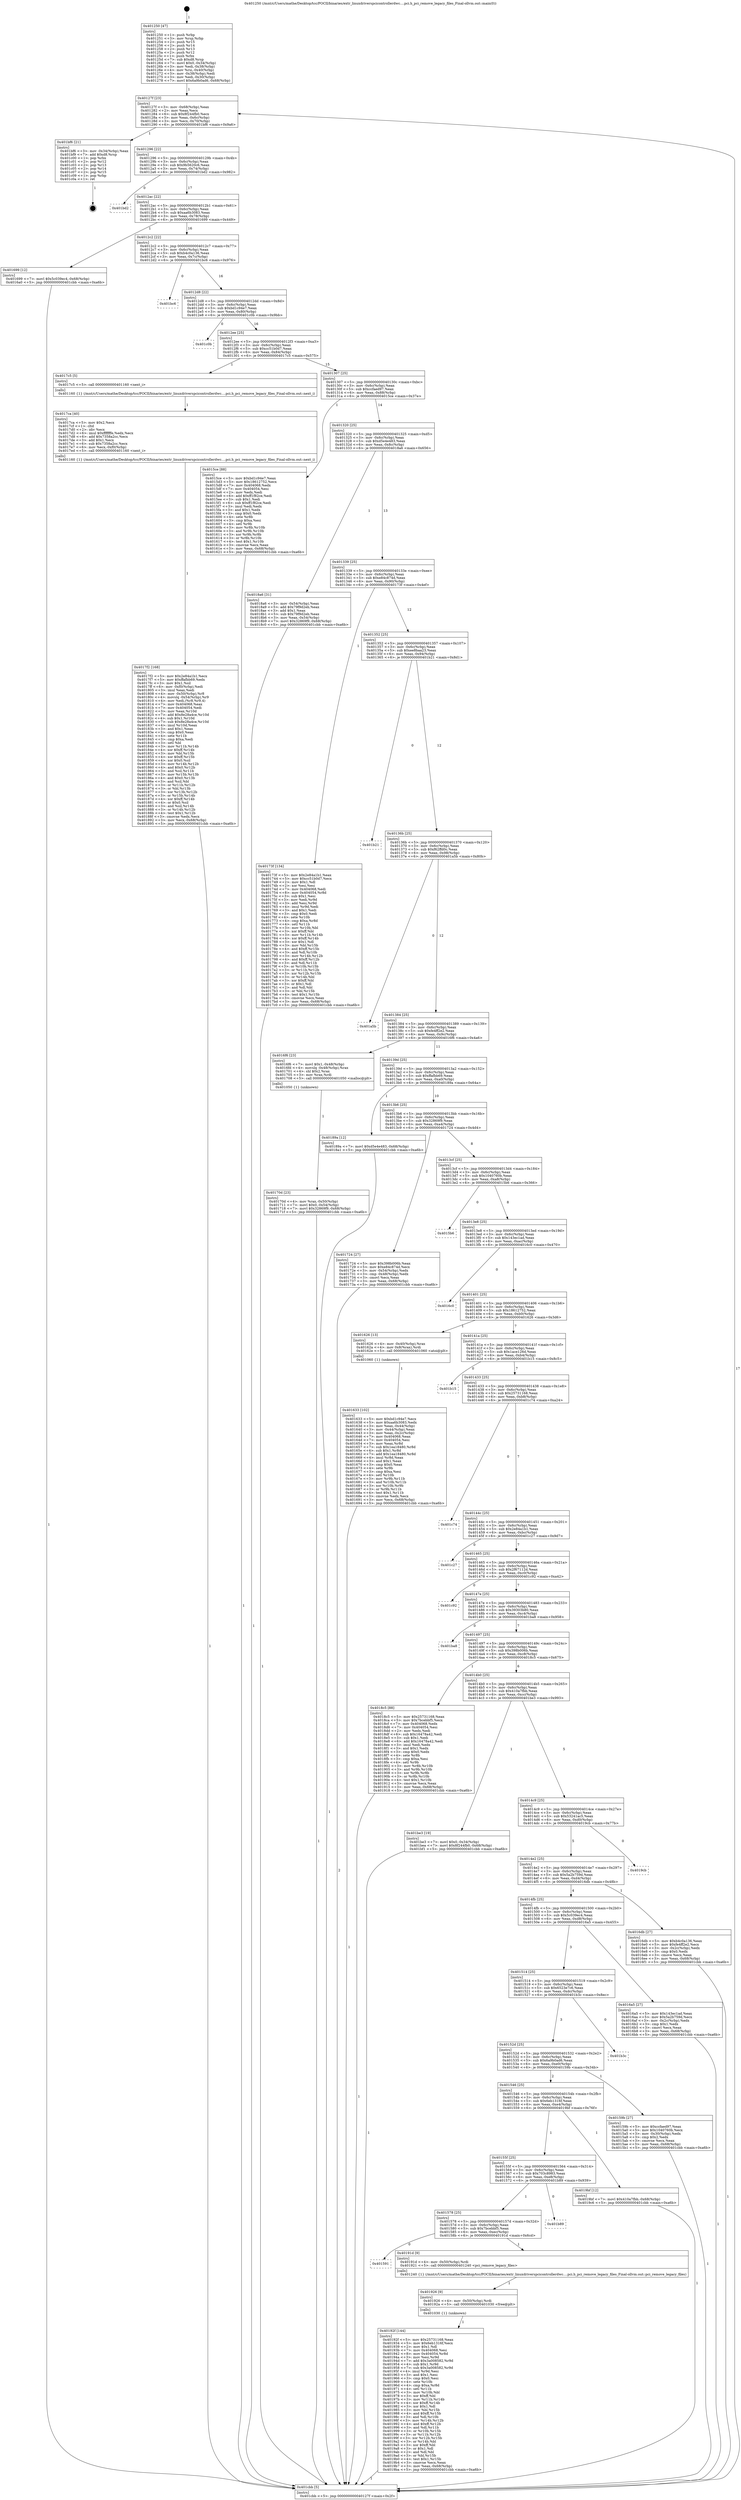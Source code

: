 digraph "0x401250" {
  label = "0x401250 (/mnt/c/Users/mathe/Desktop/tcc/POCII/binaries/extr_linuxdriverspcicontrollerdwc....pci.h_pci_remove_legacy_files_Final-ollvm.out::main(0))"
  labelloc = "t"
  node[shape=record]

  Entry [label="",width=0.3,height=0.3,shape=circle,fillcolor=black,style=filled]
  "0x40127f" [label="{
     0x40127f [23]\l
     | [instrs]\l
     &nbsp;&nbsp;0x40127f \<+3\>: mov -0x68(%rbp),%eax\l
     &nbsp;&nbsp;0x401282 \<+2\>: mov %eax,%ecx\l
     &nbsp;&nbsp;0x401284 \<+6\>: sub $0x8f244fb0,%ecx\l
     &nbsp;&nbsp;0x40128a \<+3\>: mov %eax,-0x6c(%rbp)\l
     &nbsp;&nbsp;0x40128d \<+3\>: mov %ecx,-0x70(%rbp)\l
     &nbsp;&nbsp;0x401290 \<+6\>: je 0000000000401bf6 \<main+0x9a6\>\l
  }"]
  "0x401bf6" [label="{
     0x401bf6 [21]\l
     | [instrs]\l
     &nbsp;&nbsp;0x401bf6 \<+3\>: mov -0x34(%rbp),%eax\l
     &nbsp;&nbsp;0x401bf9 \<+7\>: add $0xd8,%rsp\l
     &nbsp;&nbsp;0x401c00 \<+1\>: pop %rbx\l
     &nbsp;&nbsp;0x401c01 \<+2\>: pop %r12\l
     &nbsp;&nbsp;0x401c03 \<+2\>: pop %r13\l
     &nbsp;&nbsp;0x401c05 \<+2\>: pop %r14\l
     &nbsp;&nbsp;0x401c07 \<+2\>: pop %r15\l
     &nbsp;&nbsp;0x401c09 \<+1\>: pop %rbp\l
     &nbsp;&nbsp;0x401c0a \<+1\>: ret\l
  }"]
  "0x401296" [label="{
     0x401296 [22]\l
     | [instrs]\l
     &nbsp;&nbsp;0x401296 \<+5\>: jmp 000000000040129b \<main+0x4b\>\l
     &nbsp;&nbsp;0x40129b \<+3\>: mov -0x6c(%rbp),%eax\l
     &nbsp;&nbsp;0x40129e \<+5\>: sub $0x9b5620c6,%eax\l
     &nbsp;&nbsp;0x4012a3 \<+3\>: mov %eax,-0x74(%rbp)\l
     &nbsp;&nbsp;0x4012a6 \<+6\>: je 0000000000401bd2 \<main+0x982\>\l
  }"]
  Exit [label="",width=0.3,height=0.3,shape=circle,fillcolor=black,style=filled,peripheries=2]
  "0x401bd2" [label="{
     0x401bd2\l
  }", style=dashed]
  "0x4012ac" [label="{
     0x4012ac [22]\l
     | [instrs]\l
     &nbsp;&nbsp;0x4012ac \<+5\>: jmp 00000000004012b1 \<main+0x61\>\l
     &nbsp;&nbsp;0x4012b1 \<+3\>: mov -0x6c(%rbp),%eax\l
     &nbsp;&nbsp;0x4012b4 \<+5\>: sub $0xaa6b3083,%eax\l
     &nbsp;&nbsp;0x4012b9 \<+3\>: mov %eax,-0x78(%rbp)\l
     &nbsp;&nbsp;0x4012bc \<+6\>: je 0000000000401699 \<main+0x449\>\l
  }"]
  "0x40192f" [label="{
     0x40192f [144]\l
     | [instrs]\l
     &nbsp;&nbsp;0x40192f \<+5\>: mov $0x25731168,%eax\l
     &nbsp;&nbsp;0x401934 \<+5\>: mov $0x6eb1316f,%ecx\l
     &nbsp;&nbsp;0x401939 \<+2\>: mov $0x1,%dl\l
     &nbsp;&nbsp;0x40193b \<+7\>: mov 0x404068,%esi\l
     &nbsp;&nbsp;0x401942 \<+8\>: mov 0x404054,%r8d\l
     &nbsp;&nbsp;0x40194a \<+3\>: mov %esi,%r9d\l
     &nbsp;&nbsp;0x40194d \<+7\>: add $0x3a008582,%r9d\l
     &nbsp;&nbsp;0x401954 \<+4\>: sub $0x1,%r9d\l
     &nbsp;&nbsp;0x401958 \<+7\>: sub $0x3a008582,%r9d\l
     &nbsp;&nbsp;0x40195f \<+4\>: imul %r9d,%esi\l
     &nbsp;&nbsp;0x401963 \<+3\>: and $0x1,%esi\l
     &nbsp;&nbsp;0x401966 \<+3\>: cmp $0x0,%esi\l
     &nbsp;&nbsp;0x401969 \<+4\>: sete %r10b\l
     &nbsp;&nbsp;0x40196d \<+4\>: cmp $0xa,%r8d\l
     &nbsp;&nbsp;0x401971 \<+4\>: setl %r11b\l
     &nbsp;&nbsp;0x401975 \<+3\>: mov %r10b,%bl\l
     &nbsp;&nbsp;0x401978 \<+3\>: xor $0xff,%bl\l
     &nbsp;&nbsp;0x40197b \<+3\>: mov %r11b,%r14b\l
     &nbsp;&nbsp;0x40197e \<+4\>: xor $0xff,%r14b\l
     &nbsp;&nbsp;0x401982 \<+3\>: xor $0x1,%dl\l
     &nbsp;&nbsp;0x401985 \<+3\>: mov %bl,%r15b\l
     &nbsp;&nbsp;0x401988 \<+4\>: and $0xff,%r15b\l
     &nbsp;&nbsp;0x40198c \<+3\>: and %dl,%r10b\l
     &nbsp;&nbsp;0x40198f \<+3\>: mov %r14b,%r12b\l
     &nbsp;&nbsp;0x401992 \<+4\>: and $0xff,%r12b\l
     &nbsp;&nbsp;0x401996 \<+3\>: and %dl,%r11b\l
     &nbsp;&nbsp;0x401999 \<+3\>: or %r10b,%r15b\l
     &nbsp;&nbsp;0x40199c \<+3\>: or %r11b,%r12b\l
     &nbsp;&nbsp;0x40199f \<+3\>: xor %r12b,%r15b\l
     &nbsp;&nbsp;0x4019a2 \<+3\>: or %r14b,%bl\l
     &nbsp;&nbsp;0x4019a5 \<+3\>: xor $0xff,%bl\l
     &nbsp;&nbsp;0x4019a8 \<+3\>: or $0x1,%dl\l
     &nbsp;&nbsp;0x4019ab \<+2\>: and %dl,%bl\l
     &nbsp;&nbsp;0x4019ad \<+3\>: or %bl,%r15b\l
     &nbsp;&nbsp;0x4019b0 \<+4\>: test $0x1,%r15b\l
     &nbsp;&nbsp;0x4019b4 \<+3\>: cmovne %ecx,%eax\l
     &nbsp;&nbsp;0x4019b7 \<+3\>: mov %eax,-0x68(%rbp)\l
     &nbsp;&nbsp;0x4019ba \<+5\>: jmp 0000000000401cbb \<main+0xa6b\>\l
  }"]
  "0x401699" [label="{
     0x401699 [12]\l
     | [instrs]\l
     &nbsp;&nbsp;0x401699 \<+7\>: movl $0x5c039ec4,-0x68(%rbp)\l
     &nbsp;&nbsp;0x4016a0 \<+5\>: jmp 0000000000401cbb \<main+0xa6b\>\l
  }"]
  "0x4012c2" [label="{
     0x4012c2 [22]\l
     | [instrs]\l
     &nbsp;&nbsp;0x4012c2 \<+5\>: jmp 00000000004012c7 \<main+0x77\>\l
     &nbsp;&nbsp;0x4012c7 \<+3\>: mov -0x6c(%rbp),%eax\l
     &nbsp;&nbsp;0x4012ca \<+5\>: sub $0xb4c0a136,%eax\l
     &nbsp;&nbsp;0x4012cf \<+3\>: mov %eax,-0x7c(%rbp)\l
     &nbsp;&nbsp;0x4012d2 \<+6\>: je 0000000000401bc6 \<main+0x976\>\l
  }"]
  "0x401926" [label="{
     0x401926 [9]\l
     | [instrs]\l
     &nbsp;&nbsp;0x401926 \<+4\>: mov -0x50(%rbp),%rdi\l
     &nbsp;&nbsp;0x40192a \<+5\>: call 0000000000401030 \<free@plt\>\l
     | [calls]\l
     &nbsp;&nbsp;0x401030 \{1\} (unknown)\l
  }"]
  "0x401bc6" [label="{
     0x401bc6\l
  }", style=dashed]
  "0x4012d8" [label="{
     0x4012d8 [22]\l
     | [instrs]\l
     &nbsp;&nbsp;0x4012d8 \<+5\>: jmp 00000000004012dd \<main+0x8d\>\l
     &nbsp;&nbsp;0x4012dd \<+3\>: mov -0x6c(%rbp),%eax\l
     &nbsp;&nbsp;0x4012e0 \<+5\>: sub $0xbd1c94e7,%eax\l
     &nbsp;&nbsp;0x4012e5 \<+3\>: mov %eax,-0x80(%rbp)\l
     &nbsp;&nbsp;0x4012e8 \<+6\>: je 0000000000401c0b \<main+0x9bb\>\l
  }"]
  "0x401591" [label="{
     0x401591\l
  }", style=dashed]
  "0x401c0b" [label="{
     0x401c0b\l
  }", style=dashed]
  "0x4012ee" [label="{
     0x4012ee [25]\l
     | [instrs]\l
     &nbsp;&nbsp;0x4012ee \<+5\>: jmp 00000000004012f3 \<main+0xa3\>\l
     &nbsp;&nbsp;0x4012f3 \<+3\>: mov -0x6c(%rbp),%eax\l
     &nbsp;&nbsp;0x4012f6 \<+5\>: sub $0xcc51b0d7,%eax\l
     &nbsp;&nbsp;0x4012fb \<+6\>: mov %eax,-0x84(%rbp)\l
     &nbsp;&nbsp;0x401301 \<+6\>: je 00000000004017c5 \<main+0x575\>\l
  }"]
  "0x40191d" [label="{
     0x40191d [9]\l
     | [instrs]\l
     &nbsp;&nbsp;0x40191d \<+4\>: mov -0x50(%rbp),%rdi\l
     &nbsp;&nbsp;0x401921 \<+5\>: call 0000000000401240 \<pci_remove_legacy_files\>\l
     | [calls]\l
     &nbsp;&nbsp;0x401240 \{1\} (/mnt/c/Users/mathe/Desktop/tcc/POCII/binaries/extr_linuxdriverspcicontrollerdwc....pci.h_pci_remove_legacy_files_Final-ollvm.out::pci_remove_legacy_files)\l
  }"]
  "0x4017c5" [label="{
     0x4017c5 [5]\l
     | [instrs]\l
     &nbsp;&nbsp;0x4017c5 \<+5\>: call 0000000000401160 \<next_i\>\l
     | [calls]\l
     &nbsp;&nbsp;0x401160 \{1\} (/mnt/c/Users/mathe/Desktop/tcc/POCII/binaries/extr_linuxdriverspcicontrollerdwc....pci.h_pci_remove_legacy_files_Final-ollvm.out::next_i)\l
  }"]
  "0x401307" [label="{
     0x401307 [25]\l
     | [instrs]\l
     &nbsp;&nbsp;0x401307 \<+5\>: jmp 000000000040130c \<main+0xbc\>\l
     &nbsp;&nbsp;0x40130c \<+3\>: mov -0x6c(%rbp),%eax\l
     &nbsp;&nbsp;0x40130f \<+5\>: sub $0xccfaed97,%eax\l
     &nbsp;&nbsp;0x401314 \<+6\>: mov %eax,-0x88(%rbp)\l
     &nbsp;&nbsp;0x40131a \<+6\>: je 00000000004015ce \<main+0x37e\>\l
  }"]
  "0x401578" [label="{
     0x401578 [25]\l
     | [instrs]\l
     &nbsp;&nbsp;0x401578 \<+5\>: jmp 000000000040157d \<main+0x32d\>\l
     &nbsp;&nbsp;0x40157d \<+3\>: mov -0x6c(%rbp),%eax\l
     &nbsp;&nbsp;0x401580 \<+5\>: sub $0x7bcebbf5,%eax\l
     &nbsp;&nbsp;0x401585 \<+6\>: mov %eax,-0xec(%rbp)\l
     &nbsp;&nbsp;0x40158b \<+6\>: je 000000000040191d \<main+0x6cd\>\l
  }"]
  "0x4015ce" [label="{
     0x4015ce [88]\l
     | [instrs]\l
     &nbsp;&nbsp;0x4015ce \<+5\>: mov $0xbd1c94e7,%eax\l
     &nbsp;&nbsp;0x4015d3 \<+5\>: mov $0x18612752,%ecx\l
     &nbsp;&nbsp;0x4015d8 \<+7\>: mov 0x404068,%edx\l
     &nbsp;&nbsp;0x4015df \<+7\>: mov 0x404054,%esi\l
     &nbsp;&nbsp;0x4015e6 \<+2\>: mov %edx,%edi\l
     &nbsp;&nbsp;0x4015e8 \<+6\>: add $0xff1f82ce,%edi\l
     &nbsp;&nbsp;0x4015ee \<+3\>: sub $0x1,%edi\l
     &nbsp;&nbsp;0x4015f1 \<+6\>: sub $0xff1f82ce,%edi\l
     &nbsp;&nbsp;0x4015f7 \<+3\>: imul %edi,%edx\l
     &nbsp;&nbsp;0x4015fa \<+3\>: and $0x1,%edx\l
     &nbsp;&nbsp;0x4015fd \<+3\>: cmp $0x0,%edx\l
     &nbsp;&nbsp;0x401600 \<+4\>: sete %r8b\l
     &nbsp;&nbsp;0x401604 \<+3\>: cmp $0xa,%esi\l
     &nbsp;&nbsp;0x401607 \<+4\>: setl %r9b\l
     &nbsp;&nbsp;0x40160b \<+3\>: mov %r8b,%r10b\l
     &nbsp;&nbsp;0x40160e \<+3\>: and %r9b,%r10b\l
     &nbsp;&nbsp;0x401611 \<+3\>: xor %r9b,%r8b\l
     &nbsp;&nbsp;0x401614 \<+3\>: or %r8b,%r10b\l
     &nbsp;&nbsp;0x401617 \<+4\>: test $0x1,%r10b\l
     &nbsp;&nbsp;0x40161b \<+3\>: cmovne %ecx,%eax\l
     &nbsp;&nbsp;0x40161e \<+3\>: mov %eax,-0x68(%rbp)\l
     &nbsp;&nbsp;0x401621 \<+5\>: jmp 0000000000401cbb \<main+0xa6b\>\l
  }"]
  "0x401320" [label="{
     0x401320 [25]\l
     | [instrs]\l
     &nbsp;&nbsp;0x401320 \<+5\>: jmp 0000000000401325 \<main+0xd5\>\l
     &nbsp;&nbsp;0x401325 \<+3\>: mov -0x6c(%rbp),%eax\l
     &nbsp;&nbsp;0x401328 \<+5\>: sub $0xd5e4e483,%eax\l
     &nbsp;&nbsp;0x40132d \<+6\>: mov %eax,-0x8c(%rbp)\l
     &nbsp;&nbsp;0x401333 \<+6\>: je 00000000004018a6 \<main+0x656\>\l
  }"]
  "0x401b89" [label="{
     0x401b89\l
  }", style=dashed]
  "0x4018a6" [label="{
     0x4018a6 [31]\l
     | [instrs]\l
     &nbsp;&nbsp;0x4018a6 \<+3\>: mov -0x54(%rbp),%eax\l
     &nbsp;&nbsp;0x4018a9 \<+5\>: add $0x79f9d2eb,%eax\l
     &nbsp;&nbsp;0x4018ae \<+3\>: add $0x1,%eax\l
     &nbsp;&nbsp;0x4018b1 \<+5\>: sub $0x79f9d2eb,%eax\l
     &nbsp;&nbsp;0x4018b6 \<+3\>: mov %eax,-0x54(%rbp)\l
     &nbsp;&nbsp;0x4018b9 \<+7\>: movl $0x32869f9,-0x68(%rbp)\l
     &nbsp;&nbsp;0x4018c0 \<+5\>: jmp 0000000000401cbb \<main+0xa6b\>\l
  }"]
  "0x401339" [label="{
     0x401339 [25]\l
     | [instrs]\l
     &nbsp;&nbsp;0x401339 \<+5\>: jmp 000000000040133e \<main+0xee\>\l
     &nbsp;&nbsp;0x40133e \<+3\>: mov -0x6c(%rbp),%eax\l
     &nbsp;&nbsp;0x401341 \<+5\>: sub $0xe84c874d,%eax\l
     &nbsp;&nbsp;0x401346 \<+6\>: mov %eax,-0x90(%rbp)\l
     &nbsp;&nbsp;0x40134c \<+6\>: je 000000000040173f \<main+0x4ef\>\l
  }"]
  "0x40155f" [label="{
     0x40155f [25]\l
     | [instrs]\l
     &nbsp;&nbsp;0x40155f \<+5\>: jmp 0000000000401564 \<main+0x314\>\l
     &nbsp;&nbsp;0x401564 \<+3\>: mov -0x6c(%rbp),%eax\l
     &nbsp;&nbsp;0x401567 \<+5\>: sub $0x703c8983,%eax\l
     &nbsp;&nbsp;0x40156c \<+6\>: mov %eax,-0xe8(%rbp)\l
     &nbsp;&nbsp;0x401572 \<+6\>: je 0000000000401b89 \<main+0x939\>\l
  }"]
  "0x40173f" [label="{
     0x40173f [134]\l
     | [instrs]\l
     &nbsp;&nbsp;0x40173f \<+5\>: mov $0x2e84a1b1,%eax\l
     &nbsp;&nbsp;0x401744 \<+5\>: mov $0xcc51b0d7,%ecx\l
     &nbsp;&nbsp;0x401749 \<+2\>: mov $0x1,%dl\l
     &nbsp;&nbsp;0x40174b \<+2\>: xor %esi,%esi\l
     &nbsp;&nbsp;0x40174d \<+7\>: mov 0x404068,%edi\l
     &nbsp;&nbsp;0x401754 \<+8\>: mov 0x404054,%r8d\l
     &nbsp;&nbsp;0x40175c \<+3\>: sub $0x1,%esi\l
     &nbsp;&nbsp;0x40175f \<+3\>: mov %edi,%r9d\l
     &nbsp;&nbsp;0x401762 \<+3\>: add %esi,%r9d\l
     &nbsp;&nbsp;0x401765 \<+4\>: imul %r9d,%edi\l
     &nbsp;&nbsp;0x401769 \<+3\>: and $0x1,%edi\l
     &nbsp;&nbsp;0x40176c \<+3\>: cmp $0x0,%edi\l
     &nbsp;&nbsp;0x40176f \<+4\>: sete %r10b\l
     &nbsp;&nbsp;0x401773 \<+4\>: cmp $0xa,%r8d\l
     &nbsp;&nbsp;0x401777 \<+4\>: setl %r11b\l
     &nbsp;&nbsp;0x40177b \<+3\>: mov %r10b,%bl\l
     &nbsp;&nbsp;0x40177e \<+3\>: xor $0xff,%bl\l
     &nbsp;&nbsp;0x401781 \<+3\>: mov %r11b,%r14b\l
     &nbsp;&nbsp;0x401784 \<+4\>: xor $0xff,%r14b\l
     &nbsp;&nbsp;0x401788 \<+3\>: xor $0x1,%dl\l
     &nbsp;&nbsp;0x40178b \<+3\>: mov %bl,%r15b\l
     &nbsp;&nbsp;0x40178e \<+4\>: and $0xff,%r15b\l
     &nbsp;&nbsp;0x401792 \<+3\>: and %dl,%r10b\l
     &nbsp;&nbsp;0x401795 \<+3\>: mov %r14b,%r12b\l
     &nbsp;&nbsp;0x401798 \<+4\>: and $0xff,%r12b\l
     &nbsp;&nbsp;0x40179c \<+3\>: and %dl,%r11b\l
     &nbsp;&nbsp;0x40179f \<+3\>: or %r10b,%r15b\l
     &nbsp;&nbsp;0x4017a2 \<+3\>: or %r11b,%r12b\l
     &nbsp;&nbsp;0x4017a5 \<+3\>: xor %r12b,%r15b\l
     &nbsp;&nbsp;0x4017a8 \<+3\>: or %r14b,%bl\l
     &nbsp;&nbsp;0x4017ab \<+3\>: xor $0xff,%bl\l
     &nbsp;&nbsp;0x4017ae \<+3\>: or $0x1,%dl\l
     &nbsp;&nbsp;0x4017b1 \<+2\>: and %dl,%bl\l
     &nbsp;&nbsp;0x4017b3 \<+3\>: or %bl,%r15b\l
     &nbsp;&nbsp;0x4017b6 \<+4\>: test $0x1,%r15b\l
     &nbsp;&nbsp;0x4017ba \<+3\>: cmovne %ecx,%eax\l
     &nbsp;&nbsp;0x4017bd \<+3\>: mov %eax,-0x68(%rbp)\l
     &nbsp;&nbsp;0x4017c0 \<+5\>: jmp 0000000000401cbb \<main+0xa6b\>\l
  }"]
  "0x401352" [label="{
     0x401352 [25]\l
     | [instrs]\l
     &nbsp;&nbsp;0x401352 \<+5\>: jmp 0000000000401357 \<main+0x107\>\l
     &nbsp;&nbsp;0x401357 \<+3\>: mov -0x6c(%rbp),%eax\l
     &nbsp;&nbsp;0x40135a \<+5\>: sub $0xee8baa23,%eax\l
     &nbsp;&nbsp;0x40135f \<+6\>: mov %eax,-0x94(%rbp)\l
     &nbsp;&nbsp;0x401365 \<+6\>: je 0000000000401b21 \<main+0x8d1\>\l
  }"]
  "0x4019bf" [label="{
     0x4019bf [12]\l
     | [instrs]\l
     &nbsp;&nbsp;0x4019bf \<+7\>: movl $0x410a7fbb,-0x68(%rbp)\l
     &nbsp;&nbsp;0x4019c6 \<+5\>: jmp 0000000000401cbb \<main+0xa6b\>\l
  }"]
  "0x401b21" [label="{
     0x401b21\l
  }", style=dashed]
  "0x40136b" [label="{
     0x40136b [25]\l
     | [instrs]\l
     &nbsp;&nbsp;0x40136b \<+5\>: jmp 0000000000401370 \<main+0x120\>\l
     &nbsp;&nbsp;0x401370 \<+3\>: mov -0x6c(%rbp),%eax\l
     &nbsp;&nbsp;0x401373 \<+5\>: sub $0xf62ffd0c,%eax\l
     &nbsp;&nbsp;0x401378 \<+6\>: mov %eax,-0x98(%rbp)\l
     &nbsp;&nbsp;0x40137e \<+6\>: je 0000000000401a5b \<main+0x80b\>\l
  }"]
  "0x4017f2" [label="{
     0x4017f2 [168]\l
     | [instrs]\l
     &nbsp;&nbsp;0x4017f2 \<+5\>: mov $0x2e84a1b1,%ecx\l
     &nbsp;&nbsp;0x4017f7 \<+5\>: mov $0xffafbb69,%edx\l
     &nbsp;&nbsp;0x4017fc \<+3\>: mov $0x1,%sil\l
     &nbsp;&nbsp;0x4017ff \<+6\>: mov -0xf0(%rbp),%edi\l
     &nbsp;&nbsp;0x401805 \<+3\>: imul %eax,%edi\l
     &nbsp;&nbsp;0x401808 \<+4\>: mov -0x50(%rbp),%r8\l
     &nbsp;&nbsp;0x40180c \<+4\>: movslq -0x54(%rbp),%r9\l
     &nbsp;&nbsp;0x401810 \<+4\>: mov %edi,(%r8,%r9,4)\l
     &nbsp;&nbsp;0x401814 \<+7\>: mov 0x404068,%eax\l
     &nbsp;&nbsp;0x40181b \<+7\>: mov 0x404054,%edi\l
     &nbsp;&nbsp;0x401822 \<+3\>: mov %eax,%r10d\l
     &nbsp;&nbsp;0x401825 \<+7\>: add $0x8e28a4ce,%r10d\l
     &nbsp;&nbsp;0x40182c \<+4\>: sub $0x1,%r10d\l
     &nbsp;&nbsp;0x401830 \<+7\>: sub $0x8e28a4ce,%r10d\l
     &nbsp;&nbsp;0x401837 \<+4\>: imul %r10d,%eax\l
     &nbsp;&nbsp;0x40183b \<+3\>: and $0x1,%eax\l
     &nbsp;&nbsp;0x40183e \<+3\>: cmp $0x0,%eax\l
     &nbsp;&nbsp;0x401841 \<+4\>: sete %r11b\l
     &nbsp;&nbsp;0x401845 \<+3\>: cmp $0xa,%edi\l
     &nbsp;&nbsp;0x401848 \<+3\>: setl %bl\l
     &nbsp;&nbsp;0x40184b \<+3\>: mov %r11b,%r14b\l
     &nbsp;&nbsp;0x40184e \<+4\>: xor $0xff,%r14b\l
     &nbsp;&nbsp;0x401852 \<+3\>: mov %bl,%r15b\l
     &nbsp;&nbsp;0x401855 \<+4\>: xor $0xff,%r15b\l
     &nbsp;&nbsp;0x401859 \<+4\>: xor $0x0,%sil\l
     &nbsp;&nbsp;0x40185d \<+3\>: mov %r14b,%r12b\l
     &nbsp;&nbsp;0x401860 \<+4\>: and $0x0,%r12b\l
     &nbsp;&nbsp;0x401864 \<+3\>: and %sil,%r11b\l
     &nbsp;&nbsp;0x401867 \<+3\>: mov %r15b,%r13b\l
     &nbsp;&nbsp;0x40186a \<+4\>: and $0x0,%r13b\l
     &nbsp;&nbsp;0x40186e \<+3\>: and %sil,%bl\l
     &nbsp;&nbsp;0x401871 \<+3\>: or %r11b,%r12b\l
     &nbsp;&nbsp;0x401874 \<+3\>: or %bl,%r13b\l
     &nbsp;&nbsp;0x401877 \<+3\>: xor %r13b,%r12b\l
     &nbsp;&nbsp;0x40187a \<+3\>: or %r15b,%r14b\l
     &nbsp;&nbsp;0x40187d \<+4\>: xor $0xff,%r14b\l
     &nbsp;&nbsp;0x401881 \<+4\>: or $0x0,%sil\l
     &nbsp;&nbsp;0x401885 \<+3\>: and %sil,%r14b\l
     &nbsp;&nbsp;0x401888 \<+3\>: or %r14b,%r12b\l
     &nbsp;&nbsp;0x40188b \<+4\>: test $0x1,%r12b\l
     &nbsp;&nbsp;0x40188f \<+3\>: cmovne %edx,%ecx\l
     &nbsp;&nbsp;0x401892 \<+3\>: mov %ecx,-0x68(%rbp)\l
     &nbsp;&nbsp;0x401895 \<+5\>: jmp 0000000000401cbb \<main+0xa6b\>\l
  }"]
  "0x401a5b" [label="{
     0x401a5b\l
  }", style=dashed]
  "0x401384" [label="{
     0x401384 [25]\l
     | [instrs]\l
     &nbsp;&nbsp;0x401384 \<+5\>: jmp 0000000000401389 \<main+0x139\>\l
     &nbsp;&nbsp;0x401389 \<+3\>: mov -0x6c(%rbp),%eax\l
     &nbsp;&nbsp;0x40138c \<+5\>: sub $0xfe4ff2e2,%eax\l
     &nbsp;&nbsp;0x401391 \<+6\>: mov %eax,-0x9c(%rbp)\l
     &nbsp;&nbsp;0x401397 \<+6\>: je 00000000004016f6 \<main+0x4a6\>\l
  }"]
  "0x4017ca" [label="{
     0x4017ca [40]\l
     | [instrs]\l
     &nbsp;&nbsp;0x4017ca \<+5\>: mov $0x2,%ecx\l
     &nbsp;&nbsp;0x4017cf \<+1\>: cltd\l
     &nbsp;&nbsp;0x4017d0 \<+2\>: idiv %ecx\l
     &nbsp;&nbsp;0x4017d2 \<+6\>: imul $0xfffffffe,%edx,%ecx\l
     &nbsp;&nbsp;0x4017d8 \<+6\>: add $0x7358a2cc,%ecx\l
     &nbsp;&nbsp;0x4017de \<+3\>: add $0x1,%ecx\l
     &nbsp;&nbsp;0x4017e1 \<+6\>: sub $0x7358a2cc,%ecx\l
     &nbsp;&nbsp;0x4017e7 \<+6\>: mov %ecx,-0xf0(%rbp)\l
     &nbsp;&nbsp;0x4017ed \<+5\>: call 0000000000401160 \<next_i\>\l
     | [calls]\l
     &nbsp;&nbsp;0x401160 \{1\} (/mnt/c/Users/mathe/Desktop/tcc/POCII/binaries/extr_linuxdriverspcicontrollerdwc....pci.h_pci_remove_legacy_files_Final-ollvm.out::next_i)\l
  }"]
  "0x4016f6" [label="{
     0x4016f6 [23]\l
     | [instrs]\l
     &nbsp;&nbsp;0x4016f6 \<+7\>: movl $0x1,-0x48(%rbp)\l
     &nbsp;&nbsp;0x4016fd \<+4\>: movslq -0x48(%rbp),%rax\l
     &nbsp;&nbsp;0x401701 \<+4\>: shl $0x2,%rax\l
     &nbsp;&nbsp;0x401705 \<+3\>: mov %rax,%rdi\l
     &nbsp;&nbsp;0x401708 \<+5\>: call 0000000000401050 \<malloc@plt\>\l
     | [calls]\l
     &nbsp;&nbsp;0x401050 \{1\} (unknown)\l
  }"]
  "0x40139d" [label="{
     0x40139d [25]\l
     | [instrs]\l
     &nbsp;&nbsp;0x40139d \<+5\>: jmp 00000000004013a2 \<main+0x152\>\l
     &nbsp;&nbsp;0x4013a2 \<+3\>: mov -0x6c(%rbp),%eax\l
     &nbsp;&nbsp;0x4013a5 \<+5\>: sub $0xffafbb69,%eax\l
     &nbsp;&nbsp;0x4013aa \<+6\>: mov %eax,-0xa0(%rbp)\l
     &nbsp;&nbsp;0x4013b0 \<+6\>: je 000000000040189a \<main+0x64a\>\l
  }"]
  "0x40170d" [label="{
     0x40170d [23]\l
     | [instrs]\l
     &nbsp;&nbsp;0x40170d \<+4\>: mov %rax,-0x50(%rbp)\l
     &nbsp;&nbsp;0x401711 \<+7\>: movl $0x0,-0x54(%rbp)\l
     &nbsp;&nbsp;0x401718 \<+7\>: movl $0x32869f9,-0x68(%rbp)\l
     &nbsp;&nbsp;0x40171f \<+5\>: jmp 0000000000401cbb \<main+0xa6b\>\l
  }"]
  "0x40189a" [label="{
     0x40189a [12]\l
     | [instrs]\l
     &nbsp;&nbsp;0x40189a \<+7\>: movl $0xd5e4e483,-0x68(%rbp)\l
     &nbsp;&nbsp;0x4018a1 \<+5\>: jmp 0000000000401cbb \<main+0xa6b\>\l
  }"]
  "0x4013b6" [label="{
     0x4013b6 [25]\l
     | [instrs]\l
     &nbsp;&nbsp;0x4013b6 \<+5\>: jmp 00000000004013bb \<main+0x16b\>\l
     &nbsp;&nbsp;0x4013bb \<+3\>: mov -0x6c(%rbp),%eax\l
     &nbsp;&nbsp;0x4013be \<+5\>: sub $0x32869f9,%eax\l
     &nbsp;&nbsp;0x4013c3 \<+6\>: mov %eax,-0xa4(%rbp)\l
     &nbsp;&nbsp;0x4013c9 \<+6\>: je 0000000000401724 \<main+0x4d4\>\l
  }"]
  "0x401633" [label="{
     0x401633 [102]\l
     | [instrs]\l
     &nbsp;&nbsp;0x401633 \<+5\>: mov $0xbd1c94e7,%ecx\l
     &nbsp;&nbsp;0x401638 \<+5\>: mov $0xaa6b3083,%edx\l
     &nbsp;&nbsp;0x40163d \<+3\>: mov %eax,-0x44(%rbp)\l
     &nbsp;&nbsp;0x401640 \<+3\>: mov -0x44(%rbp),%eax\l
     &nbsp;&nbsp;0x401643 \<+3\>: mov %eax,-0x2c(%rbp)\l
     &nbsp;&nbsp;0x401646 \<+7\>: mov 0x404068,%eax\l
     &nbsp;&nbsp;0x40164d \<+7\>: mov 0x404054,%esi\l
     &nbsp;&nbsp;0x401654 \<+3\>: mov %eax,%r8d\l
     &nbsp;&nbsp;0x401657 \<+7\>: sub $0x1ea18480,%r8d\l
     &nbsp;&nbsp;0x40165e \<+4\>: sub $0x1,%r8d\l
     &nbsp;&nbsp;0x401662 \<+7\>: add $0x1ea18480,%r8d\l
     &nbsp;&nbsp;0x401669 \<+4\>: imul %r8d,%eax\l
     &nbsp;&nbsp;0x40166d \<+3\>: and $0x1,%eax\l
     &nbsp;&nbsp;0x401670 \<+3\>: cmp $0x0,%eax\l
     &nbsp;&nbsp;0x401673 \<+4\>: sete %r9b\l
     &nbsp;&nbsp;0x401677 \<+3\>: cmp $0xa,%esi\l
     &nbsp;&nbsp;0x40167a \<+4\>: setl %r10b\l
     &nbsp;&nbsp;0x40167e \<+3\>: mov %r9b,%r11b\l
     &nbsp;&nbsp;0x401681 \<+3\>: and %r10b,%r11b\l
     &nbsp;&nbsp;0x401684 \<+3\>: xor %r10b,%r9b\l
     &nbsp;&nbsp;0x401687 \<+3\>: or %r9b,%r11b\l
     &nbsp;&nbsp;0x40168a \<+4\>: test $0x1,%r11b\l
     &nbsp;&nbsp;0x40168e \<+3\>: cmovne %edx,%ecx\l
     &nbsp;&nbsp;0x401691 \<+3\>: mov %ecx,-0x68(%rbp)\l
     &nbsp;&nbsp;0x401694 \<+5\>: jmp 0000000000401cbb \<main+0xa6b\>\l
  }"]
  "0x401724" [label="{
     0x401724 [27]\l
     | [instrs]\l
     &nbsp;&nbsp;0x401724 \<+5\>: mov $0x398b006b,%eax\l
     &nbsp;&nbsp;0x401729 \<+5\>: mov $0xe84c874d,%ecx\l
     &nbsp;&nbsp;0x40172e \<+3\>: mov -0x54(%rbp),%edx\l
     &nbsp;&nbsp;0x401731 \<+3\>: cmp -0x48(%rbp),%edx\l
     &nbsp;&nbsp;0x401734 \<+3\>: cmovl %ecx,%eax\l
     &nbsp;&nbsp;0x401737 \<+3\>: mov %eax,-0x68(%rbp)\l
     &nbsp;&nbsp;0x40173a \<+5\>: jmp 0000000000401cbb \<main+0xa6b\>\l
  }"]
  "0x4013cf" [label="{
     0x4013cf [25]\l
     | [instrs]\l
     &nbsp;&nbsp;0x4013cf \<+5\>: jmp 00000000004013d4 \<main+0x184\>\l
     &nbsp;&nbsp;0x4013d4 \<+3\>: mov -0x6c(%rbp),%eax\l
     &nbsp;&nbsp;0x4013d7 \<+5\>: sub $0x1040760b,%eax\l
     &nbsp;&nbsp;0x4013dc \<+6\>: mov %eax,-0xa8(%rbp)\l
     &nbsp;&nbsp;0x4013e2 \<+6\>: je 00000000004015b6 \<main+0x366\>\l
  }"]
  "0x401250" [label="{
     0x401250 [47]\l
     | [instrs]\l
     &nbsp;&nbsp;0x401250 \<+1\>: push %rbp\l
     &nbsp;&nbsp;0x401251 \<+3\>: mov %rsp,%rbp\l
     &nbsp;&nbsp;0x401254 \<+2\>: push %r15\l
     &nbsp;&nbsp;0x401256 \<+2\>: push %r14\l
     &nbsp;&nbsp;0x401258 \<+2\>: push %r13\l
     &nbsp;&nbsp;0x40125a \<+2\>: push %r12\l
     &nbsp;&nbsp;0x40125c \<+1\>: push %rbx\l
     &nbsp;&nbsp;0x40125d \<+7\>: sub $0xd8,%rsp\l
     &nbsp;&nbsp;0x401264 \<+7\>: movl $0x0,-0x34(%rbp)\l
     &nbsp;&nbsp;0x40126b \<+3\>: mov %edi,-0x38(%rbp)\l
     &nbsp;&nbsp;0x40126e \<+4\>: mov %rsi,-0x40(%rbp)\l
     &nbsp;&nbsp;0x401272 \<+3\>: mov -0x38(%rbp),%edi\l
     &nbsp;&nbsp;0x401275 \<+3\>: mov %edi,-0x30(%rbp)\l
     &nbsp;&nbsp;0x401278 \<+7\>: movl $0x6a9b0ad6,-0x68(%rbp)\l
  }"]
  "0x4015b6" [label="{
     0x4015b6\l
  }", style=dashed]
  "0x4013e8" [label="{
     0x4013e8 [25]\l
     | [instrs]\l
     &nbsp;&nbsp;0x4013e8 \<+5\>: jmp 00000000004013ed \<main+0x19d\>\l
     &nbsp;&nbsp;0x4013ed \<+3\>: mov -0x6c(%rbp),%eax\l
     &nbsp;&nbsp;0x4013f0 \<+5\>: sub $0x143ec1ad,%eax\l
     &nbsp;&nbsp;0x4013f5 \<+6\>: mov %eax,-0xac(%rbp)\l
     &nbsp;&nbsp;0x4013fb \<+6\>: je 00000000004016c0 \<main+0x470\>\l
  }"]
  "0x401cbb" [label="{
     0x401cbb [5]\l
     | [instrs]\l
     &nbsp;&nbsp;0x401cbb \<+5\>: jmp 000000000040127f \<main+0x2f\>\l
  }"]
  "0x4016c0" [label="{
     0x4016c0\l
  }", style=dashed]
  "0x401401" [label="{
     0x401401 [25]\l
     | [instrs]\l
     &nbsp;&nbsp;0x401401 \<+5\>: jmp 0000000000401406 \<main+0x1b6\>\l
     &nbsp;&nbsp;0x401406 \<+3\>: mov -0x6c(%rbp),%eax\l
     &nbsp;&nbsp;0x401409 \<+5\>: sub $0x18612752,%eax\l
     &nbsp;&nbsp;0x40140e \<+6\>: mov %eax,-0xb0(%rbp)\l
     &nbsp;&nbsp;0x401414 \<+6\>: je 0000000000401626 \<main+0x3d6\>\l
  }"]
  "0x401546" [label="{
     0x401546 [25]\l
     | [instrs]\l
     &nbsp;&nbsp;0x401546 \<+5\>: jmp 000000000040154b \<main+0x2fb\>\l
     &nbsp;&nbsp;0x40154b \<+3\>: mov -0x6c(%rbp),%eax\l
     &nbsp;&nbsp;0x40154e \<+5\>: sub $0x6eb1316f,%eax\l
     &nbsp;&nbsp;0x401553 \<+6\>: mov %eax,-0xe4(%rbp)\l
     &nbsp;&nbsp;0x401559 \<+6\>: je 00000000004019bf \<main+0x76f\>\l
  }"]
  "0x401626" [label="{
     0x401626 [13]\l
     | [instrs]\l
     &nbsp;&nbsp;0x401626 \<+4\>: mov -0x40(%rbp),%rax\l
     &nbsp;&nbsp;0x40162a \<+4\>: mov 0x8(%rax),%rdi\l
     &nbsp;&nbsp;0x40162e \<+5\>: call 0000000000401060 \<atoi@plt\>\l
     | [calls]\l
     &nbsp;&nbsp;0x401060 \{1\} (unknown)\l
  }"]
  "0x40141a" [label="{
     0x40141a [25]\l
     | [instrs]\l
     &nbsp;&nbsp;0x40141a \<+5\>: jmp 000000000040141f \<main+0x1cf\>\l
     &nbsp;&nbsp;0x40141f \<+3\>: mov -0x6c(%rbp),%eax\l
     &nbsp;&nbsp;0x401422 \<+5\>: sub $0x1ace126d,%eax\l
     &nbsp;&nbsp;0x401427 \<+6\>: mov %eax,-0xb4(%rbp)\l
     &nbsp;&nbsp;0x40142d \<+6\>: je 0000000000401b15 \<main+0x8c5\>\l
  }"]
  "0x40159b" [label="{
     0x40159b [27]\l
     | [instrs]\l
     &nbsp;&nbsp;0x40159b \<+5\>: mov $0xccfaed97,%eax\l
     &nbsp;&nbsp;0x4015a0 \<+5\>: mov $0x1040760b,%ecx\l
     &nbsp;&nbsp;0x4015a5 \<+3\>: mov -0x30(%rbp),%edx\l
     &nbsp;&nbsp;0x4015a8 \<+3\>: cmp $0x2,%edx\l
     &nbsp;&nbsp;0x4015ab \<+3\>: cmovne %ecx,%eax\l
     &nbsp;&nbsp;0x4015ae \<+3\>: mov %eax,-0x68(%rbp)\l
     &nbsp;&nbsp;0x4015b1 \<+5\>: jmp 0000000000401cbb \<main+0xa6b\>\l
  }"]
  "0x401b15" [label="{
     0x401b15\l
  }", style=dashed]
  "0x401433" [label="{
     0x401433 [25]\l
     | [instrs]\l
     &nbsp;&nbsp;0x401433 \<+5\>: jmp 0000000000401438 \<main+0x1e8\>\l
     &nbsp;&nbsp;0x401438 \<+3\>: mov -0x6c(%rbp),%eax\l
     &nbsp;&nbsp;0x40143b \<+5\>: sub $0x25731168,%eax\l
     &nbsp;&nbsp;0x401440 \<+6\>: mov %eax,-0xb8(%rbp)\l
     &nbsp;&nbsp;0x401446 \<+6\>: je 0000000000401c74 \<main+0xa24\>\l
  }"]
  "0x40152d" [label="{
     0x40152d [25]\l
     | [instrs]\l
     &nbsp;&nbsp;0x40152d \<+5\>: jmp 0000000000401532 \<main+0x2e2\>\l
     &nbsp;&nbsp;0x401532 \<+3\>: mov -0x6c(%rbp),%eax\l
     &nbsp;&nbsp;0x401535 \<+5\>: sub $0x6a9b0ad6,%eax\l
     &nbsp;&nbsp;0x40153a \<+6\>: mov %eax,-0xe0(%rbp)\l
     &nbsp;&nbsp;0x401540 \<+6\>: je 000000000040159b \<main+0x34b\>\l
  }"]
  "0x401c74" [label="{
     0x401c74\l
  }", style=dashed]
  "0x40144c" [label="{
     0x40144c [25]\l
     | [instrs]\l
     &nbsp;&nbsp;0x40144c \<+5\>: jmp 0000000000401451 \<main+0x201\>\l
     &nbsp;&nbsp;0x401451 \<+3\>: mov -0x6c(%rbp),%eax\l
     &nbsp;&nbsp;0x401454 \<+5\>: sub $0x2e84a1b1,%eax\l
     &nbsp;&nbsp;0x401459 \<+6\>: mov %eax,-0xbc(%rbp)\l
     &nbsp;&nbsp;0x40145f \<+6\>: je 0000000000401c27 \<main+0x9d7\>\l
  }"]
  "0x401b3c" [label="{
     0x401b3c\l
  }", style=dashed]
  "0x401c27" [label="{
     0x401c27\l
  }", style=dashed]
  "0x401465" [label="{
     0x401465 [25]\l
     | [instrs]\l
     &nbsp;&nbsp;0x401465 \<+5\>: jmp 000000000040146a \<main+0x21a\>\l
     &nbsp;&nbsp;0x40146a \<+3\>: mov -0x6c(%rbp),%eax\l
     &nbsp;&nbsp;0x40146d \<+5\>: sub $0x2f67112d,%eax\l
     &nbsp;&nbsp;0x401472 \<+6\>: mov %eax,-0xc0(%rbp)\l
     &nbsp;&nbsp;0x401478 \<+6\>: je 0000000000401c92 \<main+0xa42\>\l
  }"]
  "0x401514" [label="{
     0x401514 [25]\l
     | [instrs]\l
     &nbsp;&nbsp;0x401514 \<+5\>: jmp 0000000000401519 \<main+0x2c9\>\l
     &nbsp;&nbsp;0x401519 \<+3\>: mov -0x6c(%rbp),%eax\l
     &nbsp;&nbsp;0x40151c \<+5\>: sub $0x6523e7c6,%eax\l
     &nbsp;&nbsp;0x401521 \<+6\>: mov %eax,-0xdc(%rbp)\l
     &nbsp;&nbsp;0x401527 \<+6\>: je 0000000000401b3c \<main+0x8ec\>\l
  }"]
  "0x401c92" [label="{
     0x401c92\l
  }", style=dashed]
  "0x40147e" [label="{
     0x40147e [25]\l
     | [instrs]\l
     &nbsp;&nbsp;0x40147e \<+5\>: jmp 0000000000401483 \<main+0x233\>\l
     &nbsp;&nbsp;0x401483 \<+3\>: mov -0x6c(%rbp),%eax\l
     &nbsp;&nbsp;0x401486 \<+5\>: sub $0x39303b80,%eax\l
     &nbsp;&nbsp;0x40148b \<+6\>: mov %eax,-0xc4(%rbp)\l
     &nbsp;&nbsp;0x401491 \<+6\>: je 0000000000401ba8 \<main+0x958\>\l
  }"]
  "0x4016a5" [label="{
     0x4016a5 [27]\l
     | [instrs]\l
     &nbsp;&nbsp;0x4016a5 \<+5\>: mov $0x143ec1ad,%eax\l
     &nbsp;&nbsp;0x4016aa \<+5\>: mov $0x5a2b759d,%ecx\l
     &nbsp;&nbsp;0x4016af \<+3\>: mov -0x2c(%rbp),%edx\l
     &nbsp;&nbsp;0x4016b2 \<+3\>: cmp $0x1,%edx\l
     &nbsp;&nbsp;0x4016b5 \<+3\>: cmovl %ecx,%eax\l
     &nbsp;&nbsp;0x4016b8 \<+3\>: mov %eax,-0x68(%rbp)\l
     &nbsp;&nbsp;0x4016bb \<+5\>: jmp 0000000000401cbb \<main+0xa6b\>\l
  }"]
  "0x401ba8" [label="{
     0x401ba8\l
  }", style=dashed]
  "0x401497" [label="{
     0x401497 [25]\l
     | [instrs]\l
     &nbsp;&nbsp;0x401497 \<+5\>: jmp 000000000040149c \<main+0x24c\>\l
     &nbsp;&nbsp;0x40149c \<+3\>: mov -0x6c(%rbp),%eax\l
     &nbsp;&nbsp;0x40149f \<+5\>: sub $0x398b006b,%eax\l
     &nbsp;&nbsp;0x4014a4 \<+6\>: mov %eax,-0xc8(%rbp)\l
     &nbsp;&nbsp;0x4014aa \<+6\>: je 00000000004018c5 \<main+0x675\>\l
  }"]
  "0x4014fb" [label="{
     0x4014fb [25]\l
     | [instrs]\l
     &nbsp;&nbsp;0x4014fb \<+5\>: jmp 0000000000401500 \<main+0x2b0\>\l
     &nbsp;&nbsp;0x401500 \<+3\>: mov -0x6c(%rbp),%eax\l
     &nbsp;&nbsp;0x401503 \<+5\>: sub $0x5c039ec4,%eax\l
     &nbsp;&nbsp;0x401508 \<+6\>: mov %eax,-0xd8(%rbp)\l
     &nbsp;&nbsp;0x40150e \<+6\>: je 00000000004016a5 \<main+0x455\>\l
  }"]
  "0x4018c5" [label="{
     0x4018c5 [88]\l
     | [instrs]\l
     &nbsp;&nbsp;0x4018c5 \<+5\>: mov $0x25731168,%eax\l
     &nbsp;&nbsp;0x4018ca \<+5\>: mov $0x7bcebbf5,%ecx\l
     &nbsp;&nbsp;0x4018cf \<+7\>: mov 0x404068,%edx\l
     &nbsp;&nbsp;0x4018d6 \<+7\>: mov 0x404054,%esi\l
     &nbsp;&nbsp;0x4018dd \<+2\>: mov %edx,%edi\l
     &nbsp;&nbsp;0x4018df \<+6\>: sub $0x16478a42,%edi\l
     &nbsp;&nbsp;0x4018e5 \<+3\>: sub $0x1,%edi\l
     &nbsp;&nbsp;0x4018e8 \<+6\>: add $0x16478a42,%edi\l
     &nbsp;&nbsp;0x4018ee \<+3\>: imul %edi,%edx\l
     &nbsp;&nbsp;0x4018f1 \<+3\>: and $0x1,%edx\l
     &nbsp;&nbsp;0x4018f4 \<+3\>: cmp $0x0,%edx\l
     &nbsp;&nbsp;0x4018f7 \<+4\>: sete %r8b\l
     &nbsp;&nbsp;0x4018fb \<+3\>: cmp $0xa,%esi\l
     &nbsp;&nbsp;0x4018fe \<+4\>: setl %r9b\l
     &nbsp;&nbsp;0x401902 \<+3\>: mov %r8b,%r10b\l
     &nbsp;&nbsp;0x401905 \<+3\>: and %r9b,%r10b\l
     &nbsp;&nbsp;0x401908 \<+3\>: xor %r9b,%r8b\l
     &nbsp;&nbsp;0x40190b \<+3\>: or %r8b,%r10b\l
     &nbsp;&nbsp;0x40190e \<+4\>: test $0x1,%r10b\l
     &nbsp;&nbsp;0x401912 \<+3\>: cmovne %ecx,%eax\l
     &nbsp;&nbsp;0x401915 \<+3\>: mov %eax,-0x68(%rbp)\l
     &nbsp;&nbsp;0x401918 \<+5\>: jmp 0000000000401cbb \<main+0xa6b\>\l
  }"]
  "0x4014b0" [label="{
     0x4014b0 [25]\l
     | [instrs]\l
     &nbsp;&nbsp;0x4014b0 \<+5\>: jmp 00000000004014b5 \<main+0x265\>\l
     &nbsp;&nbsp;0x4014b5 \<+3\>: mov -0x6c(%rbp),%eax\l
     &nbsp;&nbsp;0x4014b8 \<+5\>: sub $0x410a7fbb,%eax\l
     &nbsp;&nbsp;0x4014bd \<+6\>: mov %eax,-0xcc(%rbp)\l
     &nbsp;&nbsp;0x4014c3 \<+6\>: je 0000000000401be3 \<main+0x993\>\l
  }"]
  "0x4016db" [label="{
     0x4016db [27]\l
     | [instrs]\l
     &nbsp;&nbsp;0x4016db \<+5\>: mov $0xb4c0a136,%eax\l
     &nbsp;&nbsp;0x4016e0 \<+5\>: mov $0xfe4ff2e2,%ecx\l
     &nbsp;&nbsp;0x4016e5 \<+3\>: mov -0x2c(%rbp),%edx\l
     &nbsp;&nbsp;0x4016e8 \<+3\>: cmp $0x0,%edx\l
     &nbsp;&nbsp;0x4016eb \<+3\>: cmove %ecx,%eax\l
     &nbsp;&nbsp;0x4016ee \<+3\>: mov %eax,-0x68(%rbp)\l
     &nbsp;&nbsp;0x4016f1 \<+5\>: jmp 0000000000401cbb \<main+0xa6b\>\l
  }"]
  "0x401be3" [label="{
     0x401be3 [19]\l
     | [instrs]\l
     &nbsp;&nbsp;0x401be3 \<+7\>: movl $0x0,-0x34(%rbp)\l
     &nbsp;&nbsp;0x401bea \<+7\>: movl $0x8f244fb0,-0x68(%rbp)\l
     &nbsp;&nbsp;0x401bf1 \<+5\>: jmp 0000000000401cbb \<main+0xa6b\>\l
  }"]
  "0x4014c9" [label="{
     0x4014c9 [25]\l
     | [instrs]\l
     &nbsp;&nbsp;0x4014c9 \<+5\>: jmp 00000000004014ce \<main+0x27e\>\l
     &nbsp;&nbsp;0x4014ce \<+3\>: mov -0x6c(%rbp),%eax\l
     &nbsp;&nbsp;0x4014d1 \<+5\>: sub $0x53241ac5,%eax\l
     &nbsp;&nbsp;0x4014d6 \<+6\>: mov %eax,-0xd0(%rbp)\l
     &nbsp;&nbsp;0x4014dc \<+6\>: je 00000000004019cb \<main+0x77b\>\l
  }"]
  "0x4014e2" [label="{
     0x4014e2 [25]\l
     | [instrs]\l
     &nbsp;&nbsp;0x4014e2 \<+5\>: jmp 00000000004014e7 \<main+0x297\>\l
     &nbsp;&nbsp;0x4014e7 \<+3\>: mov -0x6c(%rbp),%eax\l
     &nbsp;&nbsp;0x4014ea \<+5\>: sub $0x5a2b759d,%eax\l
     &nbsp;&nbsp;0x4014ef \<+6\>: mov %eax,-0xd4(%rbp)\l
     &nbsp;&nbsp;0x4014f5 \<+6\>: je 00000000004016db \<main+0x48b\>\l
  }"]
  "0x4019cb" [label="{
     0x4019cb\l
  }", style=dashed]
  Entry -> "0x401250" [label=" 1"]
  "0x40127f" -> "0x401bf6" [label=" 1"]
  "0x40127f" -> "0x401296" [label=" 17"]
  "0x401bf6" -> Exit [label=" 1"]
  "0x401296" -> "0x401bd2" [label=" 0"]
  "0x401296" -> "0x4012ac" [label=" 17"]
  "0x401be3" -> "0x401cbb" [label=" 1"]
  "0x4012ac" -> "0x401699" [label=" 1"]
  "0x4012ac" -> "0x4012c2" [label=" 16"]
  "0x4019bf" -> "0x401cbb" [label=" 1"]
  "0x4012c2" -> "0x401bc6" [label=" 0"]
  "0x4012c2" -> "0x4012d8" [label=" 16"]
  "0x40192f" -> "0x401cbb" [label=" 1"]
  "0x4012d8" -> "0x401c0b" [label=" 0"]
  "0x4012d8" -> "0x4012ee" [label=" 16"]
  "0x401926" -> "0x40192f" [label=" 1"]
  "0x4012ee" -> "0x4017c5" [label=" 1"]
  "0x4012ee" -> "0x401307" [label=" 15"]
  "0x40191d" -> "0x401926" [label=" 1"]
  "0x401307" -> "0x4015ce" [label=" 1"]
  "0x401307" -> "0x401320" [label=" 14"]
  "0x401578" -> "0x40191d" [label=" 1"]
  "0x401320" -> "0x4018a6" [label=" 1"]
  "0x401320" -> "0x401339" [label=" 13"]
  "0x401578" -> "0x401591" [label=" 0"]
  "0x401339" -> "0x40173f" [label=" 1"]
  "0x401339" -> "0x401352" [label=" 12"]
  "0x40155f" -> "0x401b89" [label=" 0"]
  "0x401352" -> "0x401b21" [label=" 0"]
  "0x401352" -> "0x40136b" [label=" 12"]
  "0x40155f" -> "0x401578" [label=" 1"]
  "0x40136b" -> "0x401a5b" [label=" 0"]
  "0x40136b" -> "0x401384" [label=" 12"]
  "0x401546" -> "0x4019bf" [label=" 1"]
  "0x401384" -> "0x4016f6" [label=" 1"]
  "0x401384" -> "0x40139d" [label=" 11"]
  "0x401546" -> "0x40155f" [label=" 1"]
  "0x40139d" -> "0x40189a" [label=" 1"]
  "0x40139d" -> "0x4013b6" [label=" 10"]
  "0x4018c5" -> "0x401cbb" [label=" 1"]
  "0x4013b6" -> "0x401724" [label=" 2"]
  "0x4013b6" -> "0x4013cf" [label=" 8"]
  "0x4018a6" -> "0x401cbb" [label=" 1"]
  "0x4013cf" -> "0x4015b6" [label=" 0"]
  "0x4013cf" -> "0x4013e8" [label=" 8"]
  "0x40189a" -> "0x401cbb" [label=" 1"]
  "0x4013e8" -> "0x4016c0" [label=" 0"]
  "0x4013e8" -> "0x401401" [label=" 8"]
  "0x4017f2" -> "0x401cbb" [label=" 1"]
  "0x401401" -> "0x401626" [label=" 1"]
  "0x401401" -> "0x40141a" [label=" 7"]
  "0x4017ca" -> "0x4017f2" [label=" 1"]
  "0x40141a" -> "0x401b15" [label=" 0"]
  "0x40141a" -> "0x401433" [label=" 7"]
  "0x4017c5" -> "0x4017ca" [label=" 1"]
  "0x401433" -> "0x401c74" [label=" 0"]
  "0x401433" -> "0x40144c" [label=" 7"]
  "0x401724" -> "0x401cbb" [label=" 2"]
  "0x40144c" -> "0x401c27" [label=" 0"]
  "0x40144c" -> "0x401465" [label=" 7"]
  "0x40170d" -> "0x401cbb" [label=" 1"]
  "0x401465" -> "0x401c92" [label=" 0"]
  "0x401465" -> "0x40147e" [label=" 7"]
  "0x4016db" -> "0x401cbb" [label=" 1"]
  "0x40147e" -> "0x401ba8" [label=" 0"]
  "0x40147e" -> "0x401497" [label=" 7"]
  "0x4016a5" -> "0x401cbb" [label=" 1"]
  "0x401497" -> "0x4018c5" [label=" 1"]
  "0x401497" -> "0x4014b0" [label=" 6"]
  "0x401633" -> "0x401cbb" [label=" 1"]
  "0x4014b0" -> "0x401be3" [label=" 1"]
  "0x4014b0" -> "0x4014c9" [label=" 5"]
  "0x401626" -> "0x401633" [label=" 1"]
  "0x4014c9" -> "0x4019cb" [label=" 0"]
  "0x4014c9" -> "0x4014e2" [label=" 5"]
  "0x4015ce" -> "0x401cbb" [label=" 1"]
  "0x4014e2" -> "0x4016db" [label=" 1"]
  "0x4014e2" -> "0x4014fb" [label=" 4"]
  "0x401699" -> "0x401cbb" [label=" 1"]
  "0x4014fb" -> "0x4016a5" [label=" 1"]
  "0x4014fb" -> "0x401514" [label=" 3"]
  "0x4016f6" -> "0x40170d" [label=" 1"]
  "0x401514" -> "0x401b3c" [label=" 0"]
  "0x401514" -> "0x40152d" [label=" 3"]
  "0x40173f" -> "0x401cbb" [label=" 1"]
  "0x40152d" -> "0x40159b" [label=" 1"]
  "0x40152d" -> "0x401546" [label=" 2"]
  "0x40159b" -> "0x401cbb" [label=" 1"]
  "0x401250" -> "0x40127f" [label=" 1"]
  "0x401cbb" -> "0x40127f" [label=" 17"]
}
